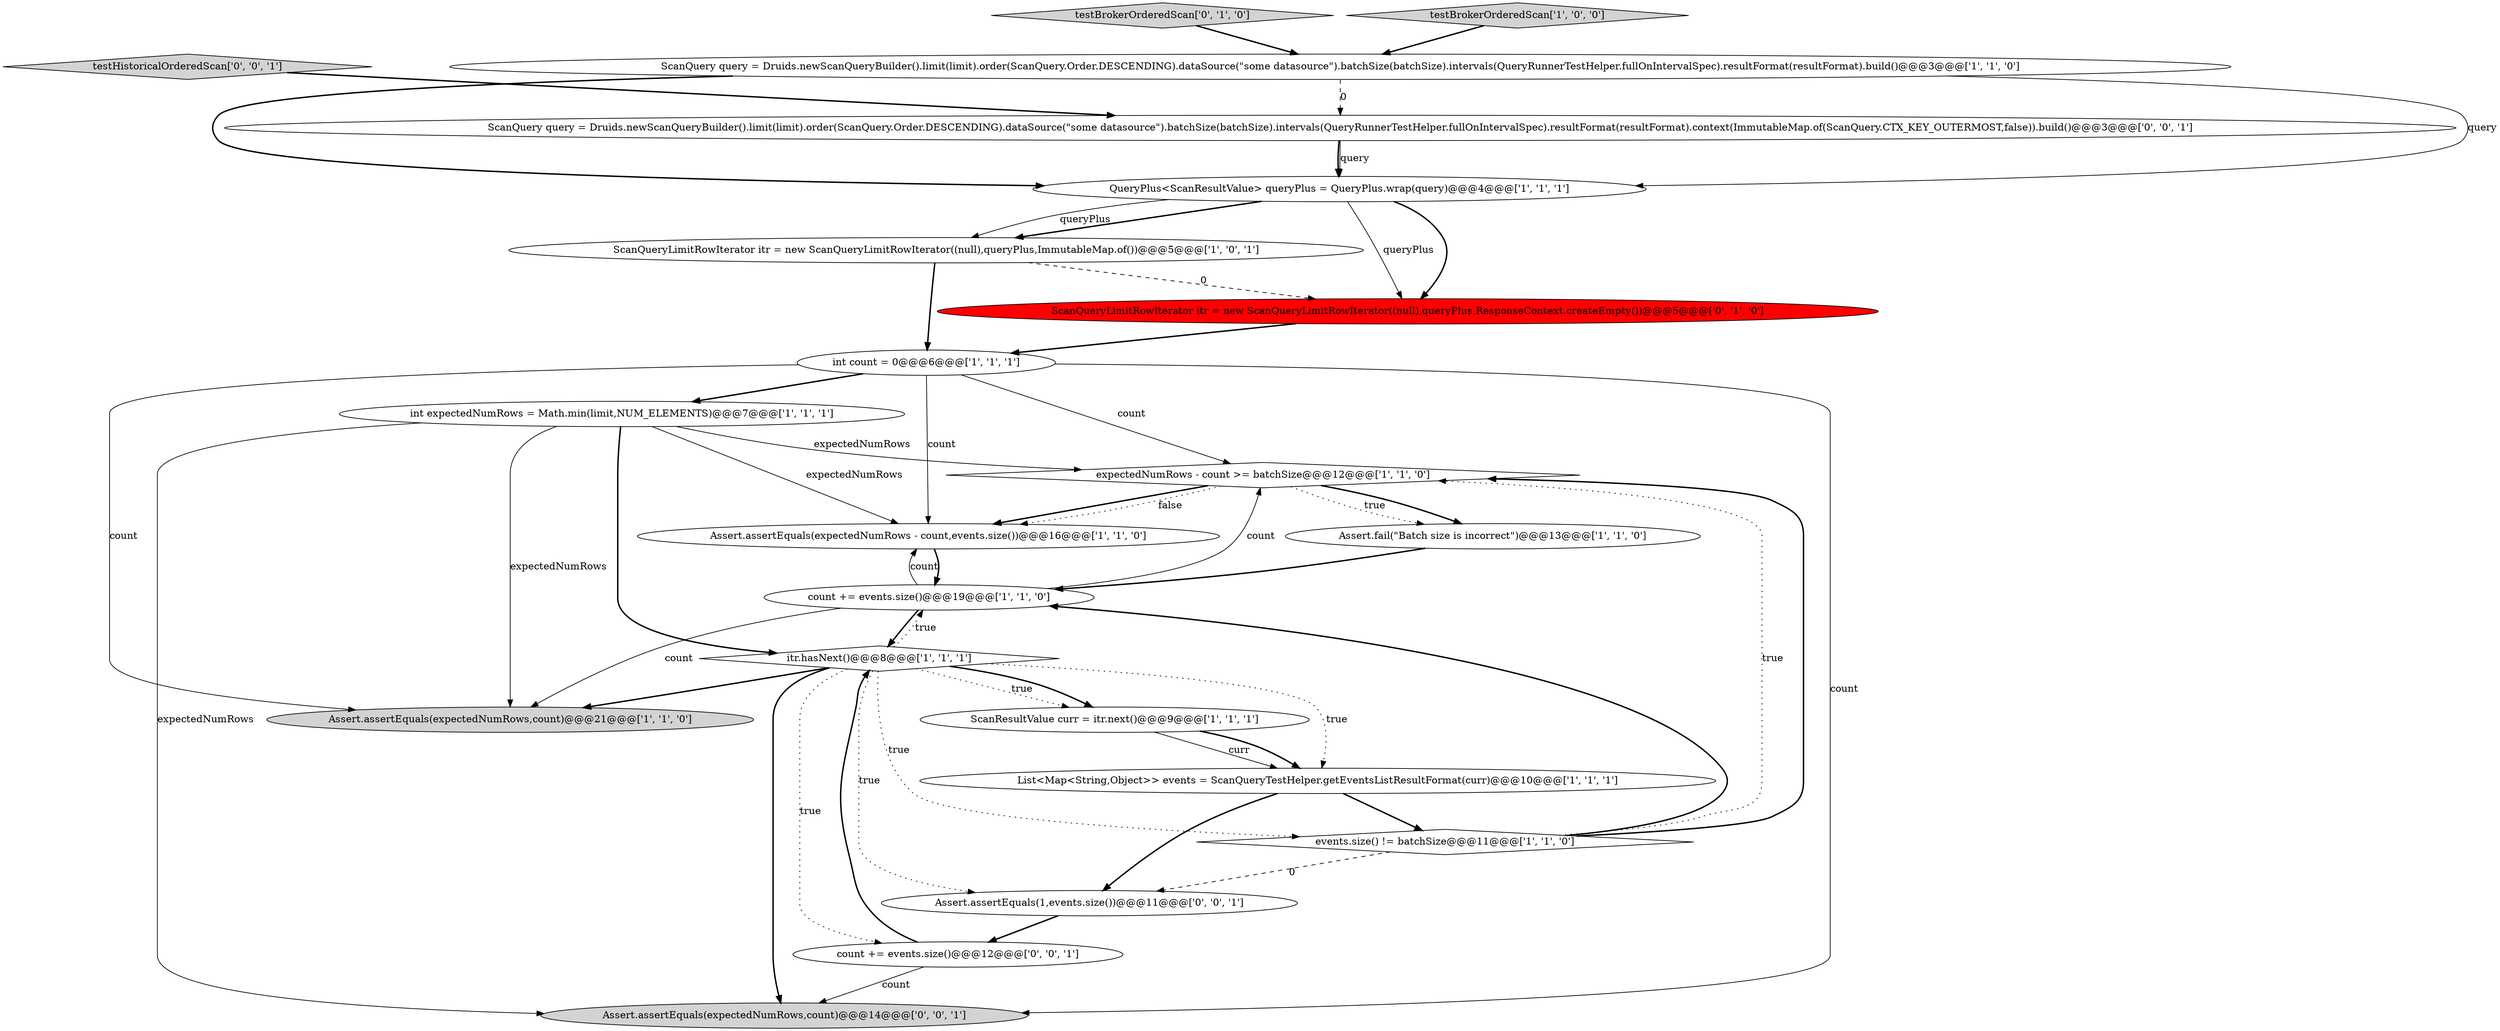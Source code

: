 digraph {
15 [style = filled, label = "testBrokerOrderedScan['0', '1', '0']", fillcolor = lightgray, shape = diamond image = "AAA0AAABBB2BBB"];
9 [style = filled, label = "expectedNumRows - count >= batchSize@@@12@@@['1', '1', '0']", fillcolor = white, shape = diamond image = "AAA0AAABBB1BBB"];
5 [style = filled, label = "testBrokerOrderedScan['1', '0', '0']", fillcolor = lightgray, shape = diamond image = "AAA0AAABBB1BBB"];
21 [style = filled, label = "count += events.size()@@@12@@@['0', '0', '1']", fillcolor = white, shape = ellipse image = "AAA0AAABBB3BBB"];
2 [style = filled, label = "Assert.assertEquals(expectedNumRows - count,events.size())@@@16@@@['1', '1', '0']", fillcolor = white, shape = ellipse image = "AAA0AAABBB1BBB"];
11 [style = filled, label = "count += events.size()@@@19@@@['1', '1', '0']", fillcolor = white, shape = ellipse image = "AAA0AAABBB1BBB"];
10 [style = filled, label = "Assert.fail(\"Batch size is incorrect\")@@@13@@@['1', '1', '0']", fillcolor = white, shape = ellipse image = "AAA0AAABBB1BBB"];
20 [style = filled, label = "ScanQuery query = Druids.newScanQueryBuilder().limit(limit).order(ScanQuery.Order.DESCENDING).dataSource(\"some datasource\").batchSize(batchSize).intervals(QueryRunnerTestHelper.fullOnIntervalSpec).resultFormat(resultFormat).context(ImmutableMap.of(ScanQuery.CTX_KEY_OUTERMOST,false)).build()@@@3@@@['0', '0', '1']", fillcolor = white, shape = ellipse image = "AAA0AAABBB3BBB"];
0 [style = filled, label = "itr.hasNext()@@@8@@@['1', '1', '1']", fillcolor = white, shape = diamond image = "AAA0AAABBB1BBB"];
18 [style = filled, label = "testHistoricalOrderedScan['0', '0', '1']", fillcolor = lightgray, shape = diamond image = "AAA0AAABBB3BBB"];
8 [style = filled, label = "QueryPlus<ScanResultValue> queryPlus = QueryPlus.wrap(query)@@@4@@@['1', '1', '1']", fillcolor = white, shape = ellipse image = "AAA0AAABBB1BBB"];
13 [style = filled, label = "int expectedNumRows = Math.min(limit,NUM_ELEMENTS)@@@7@@@['1', '1', '1']", fillcolor = white, shape = ellipse image = "AAA0AAABBB1BBB"];
12 [style = filled, label = "ScanQuery query = Druids.newScanQueryBuilder().limit(limit).order(ScanQuery.Order.DESCENDING).dataSource(\"some datasource\").batchSize(batchSize).intervals(QueryRunnerTestHelper.fullOnIntervalSpec).resultFormat(resultFormat).build()@@@3@@@['1', '1', '0']", fillcolor = white, shape = ellipse image = "AAA0AAABBB1BBB"];
17 [style = filled, label = "Assert.assertEquals(1,events.size())@@@11@@@['0', '0', '1']", fillcolor = white, shape = ellipse image = "AAA0AAABBB3BBB"];
4 [style = filled, label = "ScanResultValue curr = itr.next()@@@9@@@['1', '1', '1']", fillcolor = white, shape = ellipse image = "AAA0AAABBB1BBB"];
16 [style = filled, label = "ScanQueryLimitRowIterator itr = new ScanQueryLimitRowIterator((null),queryPlus,ResponseContext.createEmpty())@@@5@@@['0', '1', '0']", fillcolor = red, shape = ellipse image = "AAA1AAABBB2BBB"];
14 [style = filled, label = "int count = 0@@@6@@@['1', '1', '1']", fillcolor = white, shape = ellipse image = "AAA0AAABBB1BBB"];
19 [style = filled, label = "Assert.assertEquals(expectedNumRows,count)@@@14@@@['0', '0', '1']", fillcolor = lightgray, shape = ellipse image = "AAA0AAABBB3BBB"];
6 [style = filled, label = "ScanQueryLimitRowIterator itr = new ScanQueryLimitRowIterator((null),queryPlus,ImmutableMap.of())@@@5@@@['1', '0', '1']", fillcolor = white, shape = ellipse image = "AAA0AAABBB1BBB"];
7 [style = filled, label = "List<Map<String,Object>> events = ScanQueryTestHelper.getEventsListResultFormat(curr)@@@10@@@['1', '1', '1']", fillcolor = white, shape = ellipse image = "AAA0AAABBB1BBB"];
3 [style = filled, label = "Assert.assertEquals(expectedNumRows,count)@@@21@@@['1', '1', '0']", fillcolor = lightgray, shape = ellipse image = "AAA0AAABBB1BBB"];
1 [style = filled, label = "events.size() != batchSize@@@11@@@['1', '1', '0']", fillcolor = white, shape = diamond image = "AAA0AAABBB1BBB"];
0->3 [style = bold, label=""];
8->16 [style = bold, label=""];
7->1 [style = bold, label=""];
7->17 [style = bold, label=""];
12->20 [style = dashed, label="0"];
21->0 [style = bold, label=""];
9->2 [style = bold, label=""];
0->19 [style = bold, label=""];
4->7 [style = solid, label="curr"];
0->4 [style = dotted, label="true"];
9->2 [style = dotted, label="false"];
14->9 [style = solid, label="count"];
13->19 [style = solid, label="expectedNumRows"];
11->9 [style = solid, label="count"];
8->6 [style = bold, label=""];
9->10 [style = bold, label=""];
8->16 [style = solid, label="queryPlus"];
4->7 [style = bold, label=""];
1->9 [style = bold, label=""];
1->11 [style = bold, label=""];
13->2 [style = solid, label="expectedNumRows"];
6->14 [style = bold, label=""];
18->20 [style = bold, label=""];
20->8 [style = bold, label=""];
11->0 [style = bold, label=""];
6->16 [style = dashed, label="0"];
10->11 [style = bold, label=""];
1->17 [style = dashed, label="0"];
14->2 [style = solid, label="count"];
21->19 [style = solid, label="count"];
0->21 [style = dotted, label="true"];
5->12 [style = bold, label=""];
0->4 [style = bold, label=""];
12->8 [style = bold, label=""];
14->3 [style = solid, label="count"];
13->3 [style = solid, label="expectedNumRows"];
12->8 [style = solid, label="query"];
0->1 [style = dotted, label="true"];
1->9 [style = dotted, label="true"];
11->2 [style = solid, label="count"];
14->19 [style = solid, label="count"];
16->14 [style = bold, label=""];
0->17 [style = dotted, label="true"];
15->12 [style = bold, label=""];
14->13 [style = bold, label=""];
8->6 [style = solid, label="queryPlus"];
11->3 [style = solid, label="count"];
13->9 [style = solid, label="expectedNumRows"];
9->10 [style = dotted, label="true"];
0->11 [style = dotted, label="true"];
17->21 [style = bold, label=""];
2->11 [style = bold, label=""];
0->7 [style = dotted, label="true"];
13->0 [style = bold, label=""];
20->8 [style = solid, label="query"];
}

